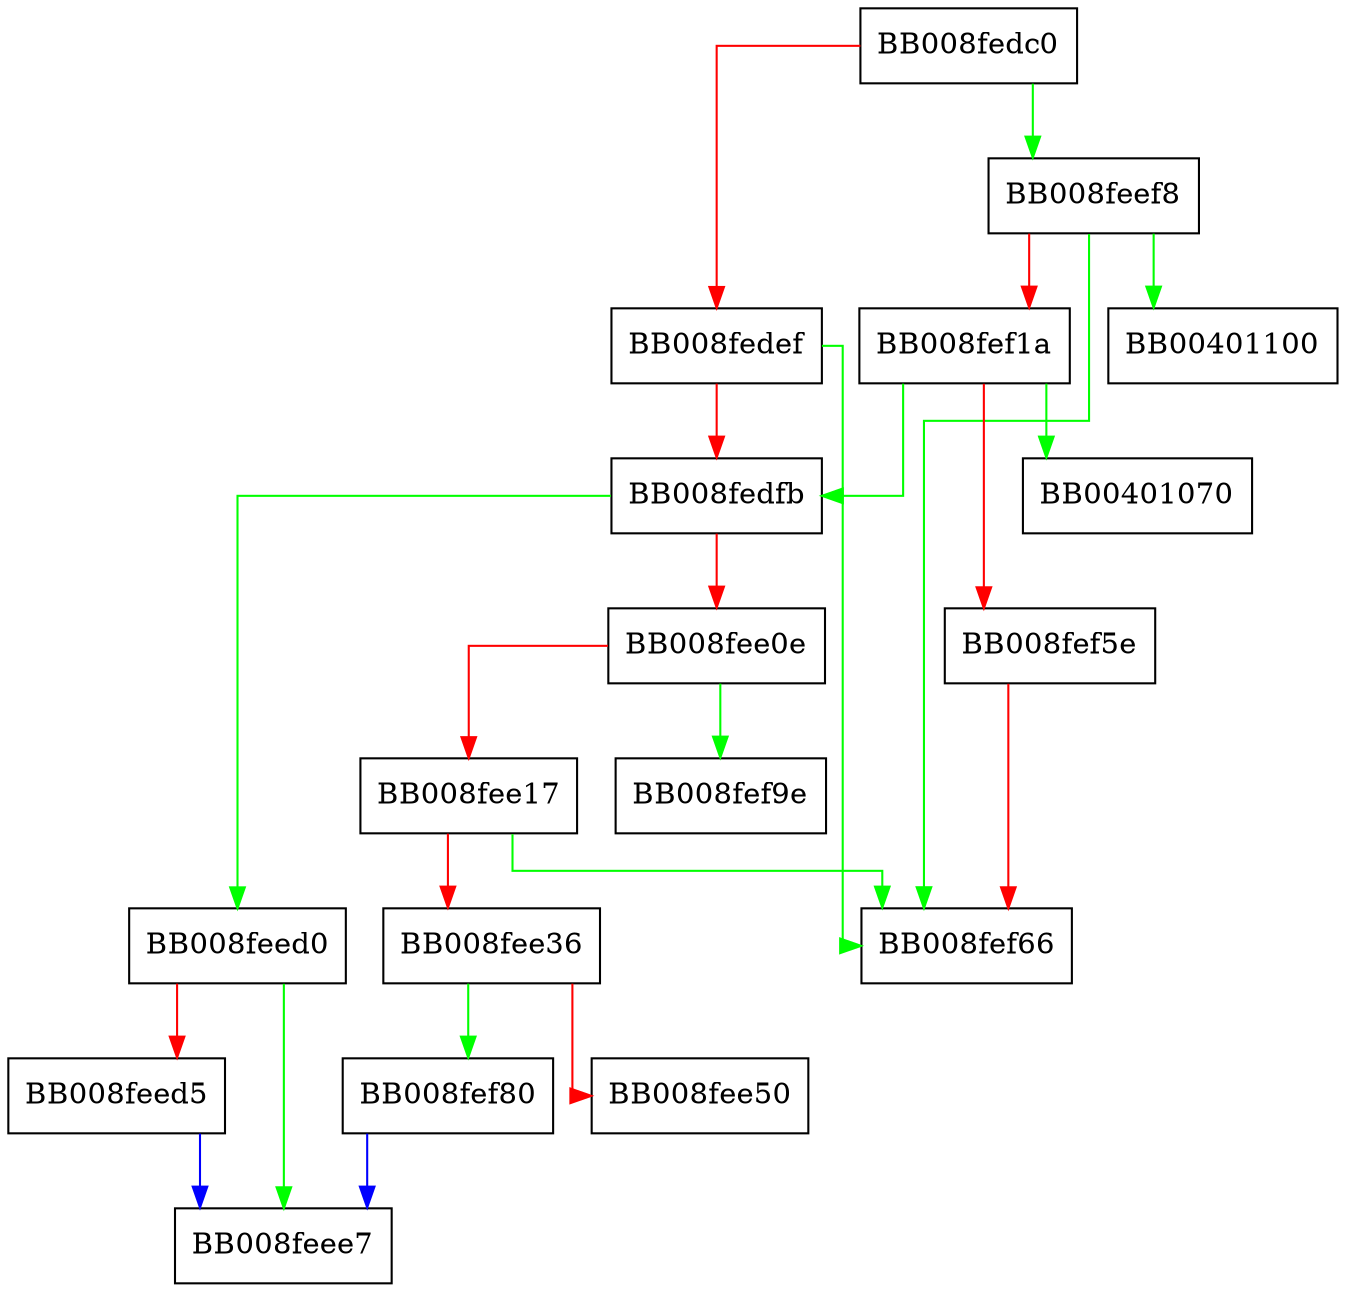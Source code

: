 digraph __gconv_find_shlib {
  node [shape="box"];
  graph [splines=ortho];
  BB008fedc0 -> BB008feef8 [color="green"];
  BB008fedc0 -> BB008fedef [color="red"];
  BB008fedef -> BB008fef66 [color="green"];
  BB008fedef -> BB008fedfb [color="red"];
  BB008fedfb -> BB008feed0 [color="green"];
  BB008fedfb -> BB008fee0e [color="red"];
  BB008fee0e -> BB008fef9e [color="green"];
  BB008fee0e -> BB008fee17 [color="red"];
  BB008fee17 -> BB008fef66 [color="green"];
  BB008fee17 -> BB008fee36 [color="red"];
  BB008fee36 -> BB008fef80 [color="green"];
  BB008fee36 -> BB008fee50 [color="red"];
  BB008feed0 -> BB008feee7 [color="green"];
  BB008feed0 -> BB008feed5 [color="red"];
  BB008feed5 -> BB008feee7 [color="blue"];
  BB008feef8 -> BB00401100 [color="green"];
  BB008feef8 -> BB008fef66 [color="green"];
  BB008feef8 -> BB008fef1a [color="red"];
  BB008fef1a -> BB00401070 [color="green"];
  BB008fef1a -> BB008fedfb [color="green"];
  BB008fef1a -> BB008fef5e [color="red"];
  BB008fef5e -> BB008fef66 [color="red"];
  BB008fef80 -> BB008feee7 [color="blue"];
}